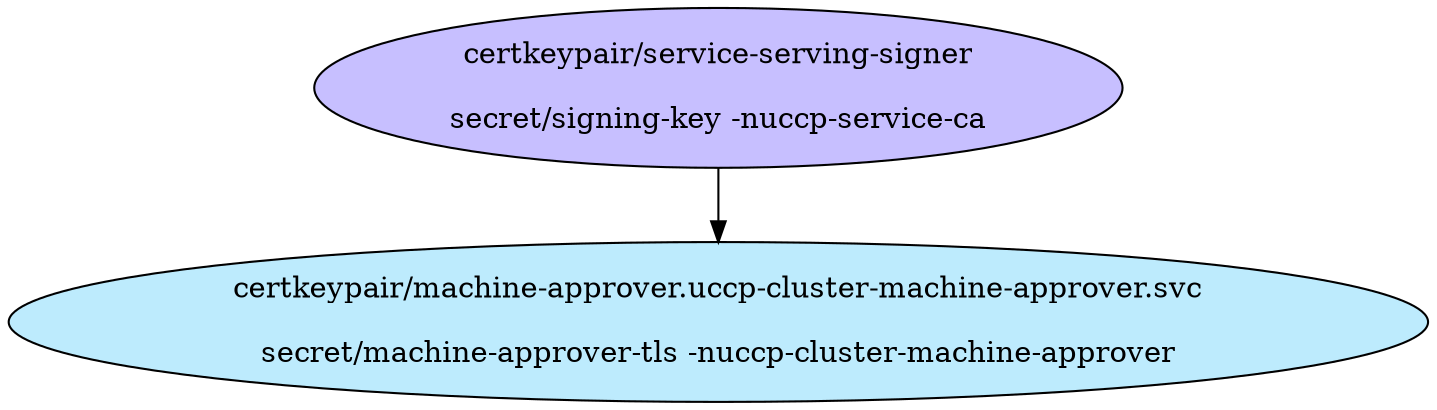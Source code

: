 digraph "Local Certificate" {
  // Node definitions.
  1 [
    label="certkeypair/service-serving-signer\n\nsecret/signing-key -nuccp-service-ca\n"
    style=filled
    fillcolor="#c7bfff"
  ];
  48 [
    label="certkeypair/machine-approver.uccp-cluster-machine-approver.svc\n\nsecret/machine-approver-tls -nuccp-cluster-machine-approver\n"
    style=filled
    fillcolor="#bdebfd"
  ];

  // Edge definitions.
  1 -> 48;
}